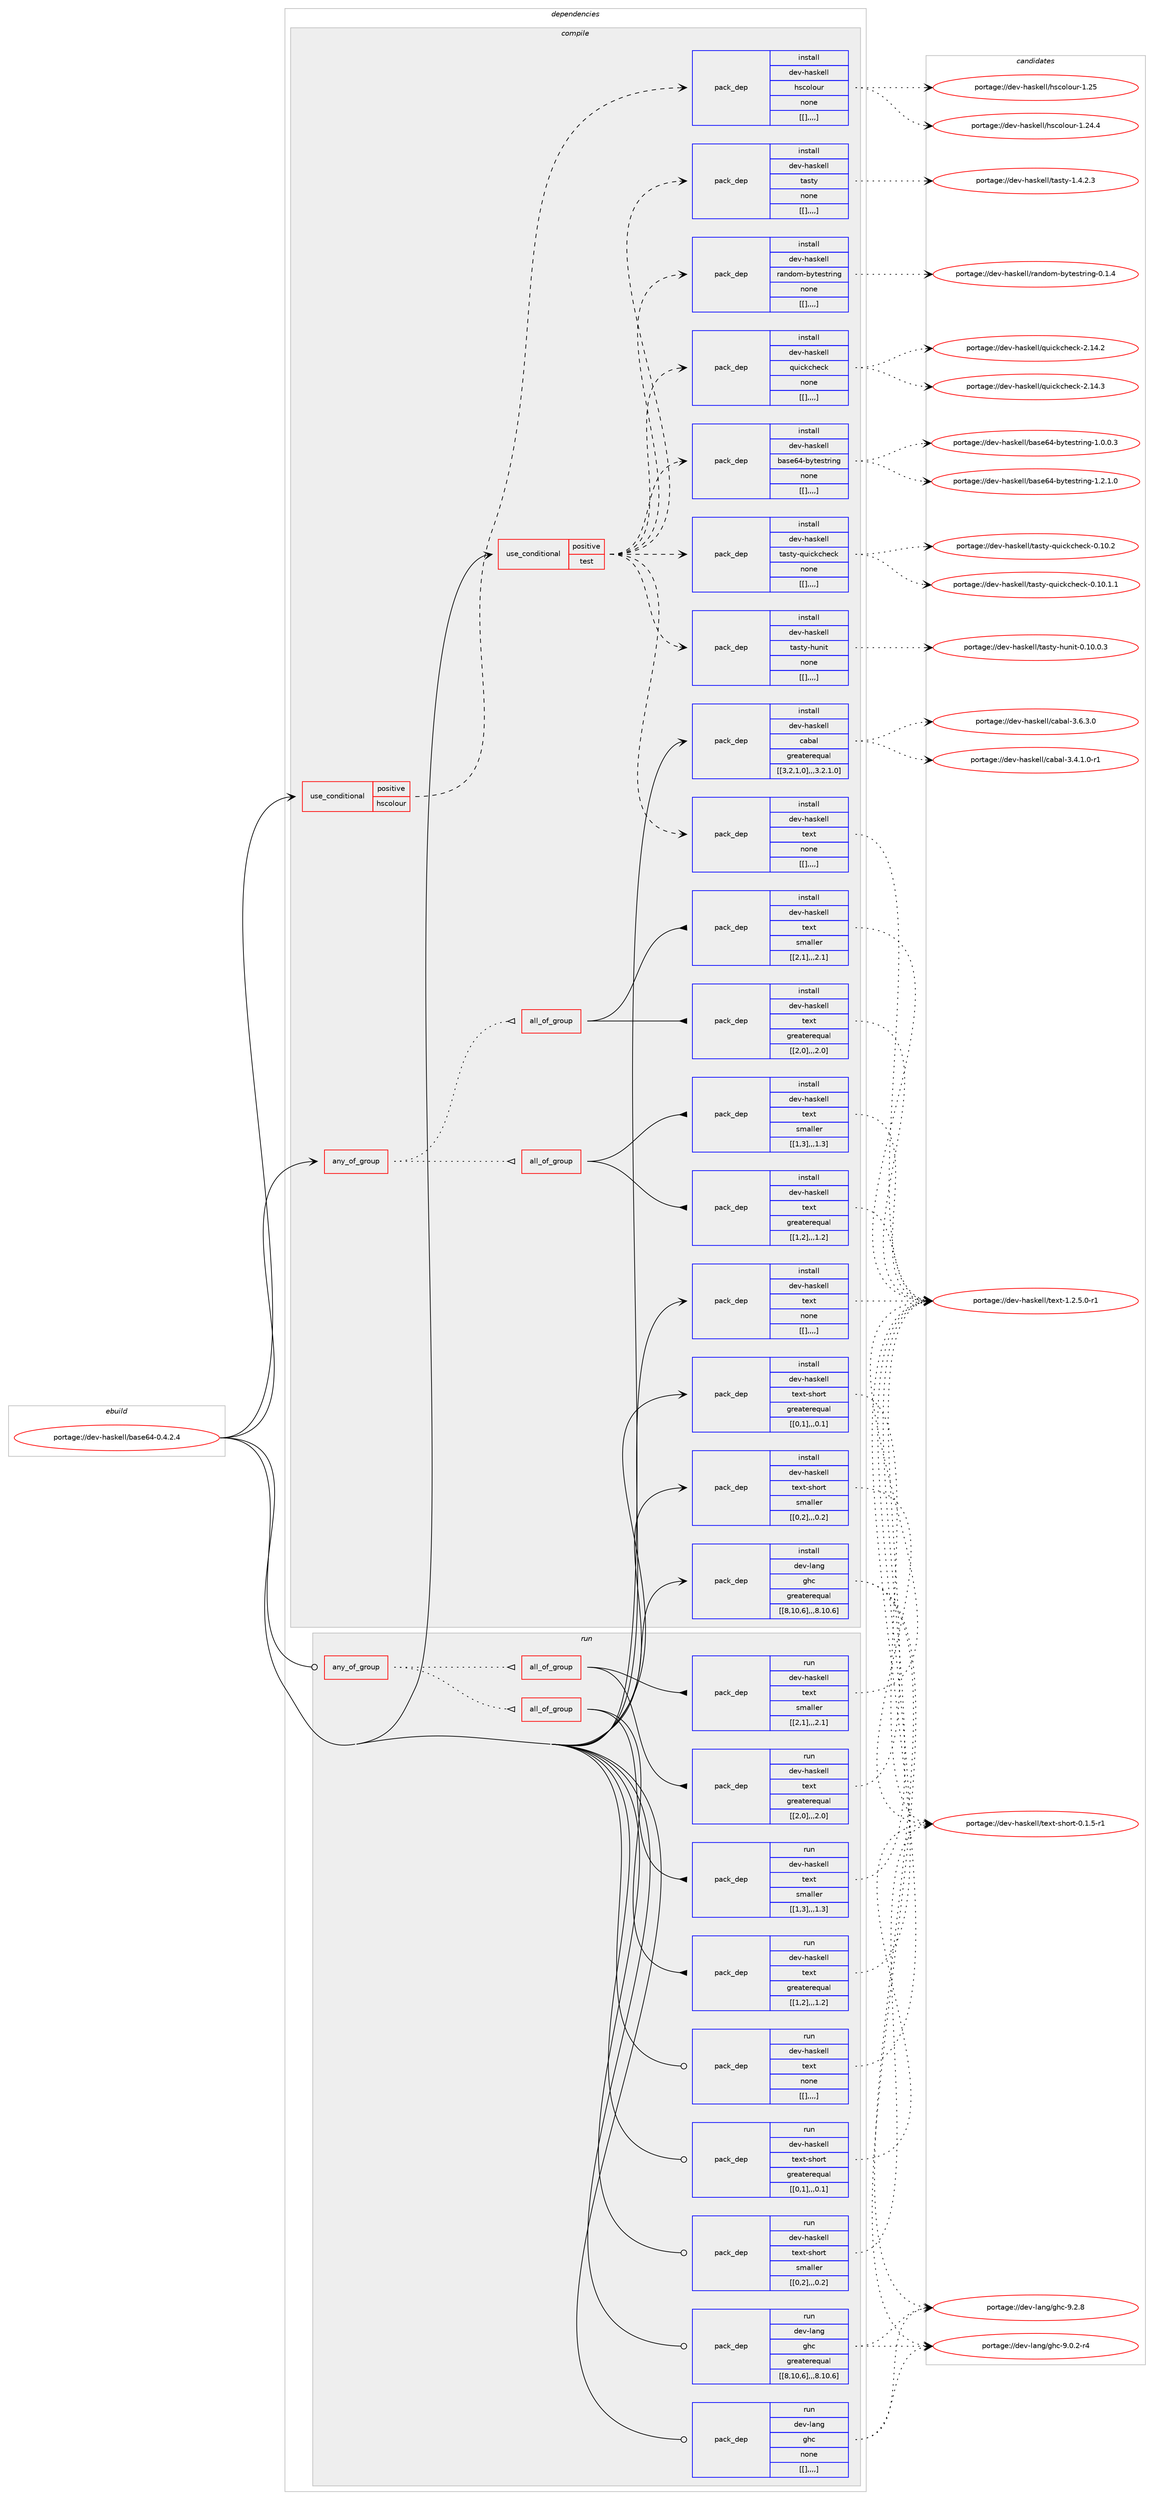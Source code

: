 digraph prolog {

# *************
# Graph options
# *************

newrank=true;
concentrate=true;
compound=true;
graph [rankdir=LR,fontname=Helvetica,fontsize=10,ranksep=1.5];#, ranksep=2.5, nodesep=0.2];
edge  [arrowhead=vee];
node  [fontname=Helvetica,fontsize=10];

# **********
# The ebuild
# **********

subgraph cluster_leftcol {
color=gray;
label=<<i>ebuild</i>>;
id [label="portage://dev-haskell/base64-0.4.2.4", color=red, width=4, href="../dev-haskell/base64-0.4.2.4.svg"];
}

# ****************
# The dependencies
# ****************

subgraph cluster_midcol {
color=gray;
label=<<i>dependencies</i>>;
subgraph cluster_compile {
fillcolor="#eeeeee";
style=filled;
label=<<i>compile</i>>;
subgraph any961 {
dependency80625 [label=<<TABLE BORDER="0" CELLBORDER="1" CELLSPACING="0" CELLPADDING="4"><TR><TD CELLPADDING="10">any_of_group</TD></TR></TABLE>>, shape=none, color=red];subgraph all84 {
dependency80676 [label=<<TABLE BORDER="0" CELLBORDER="1" CELLSPACING="0" CELLPADDING="4"><TR><TD CELLPADDING="10">all_of_group</TD></TR></TABLE>>, shape=none, color=red];subgraph pack57775 {
dependency80716 [label=<<TABLE BORDER="0" CELLBORDER="1" CELLSPACING="0" CELLPADDING="4" WIDTH="220"><TR><TD ROWSPAN="6" CELLPADDING="30">pack_dep</TD></TR><TR><TD WIDTH="110">install</TD></TR><TR><TD>dev-haskell</TD></TR><TR><TD>text</TD></TR><TR><TD>greaterequal</TD></TR><TR><TD>[[1,2],,,1.2]</TD></TR></TABLE>>, shape=none, color=blue];
}
dependency80676:e -> dependency80716:w [weight=20,style="solid",arrowhead="inv"];
subgraph pack57826 {
dependency80759 [label=<<TABLE BORDER="0" CELLBORDER="1" CELLSPACING="0" CELLPADDING="4" WIDTH="220"><TR><TD ROWSPAN="6" CELLPADDING="30">pack_dep</TD></TR><TR><TD WIDTH="110">install</TD></TR><TR><TD>dev-haskell</TD></TR><TR><TD>text</TD></TR><TR><TD>smaller</TD></TR><TR><TD>[[1,3],,,1.3]</TD></TR></TABLE>>, shape=none, color=blue];
}
dependency80676:e -> dependency80759:w [weight=20,style="solid",arrowhead="inv"];
}
dependency80625:e -> dependency80676:w [weight=20,style="dotted",arrowhead="oinv"];
subgraph all85 {
dependency80821 [label=<<TABLE BORDER="0" CELLBORDER="1" CELLSPACING="0" CELLPADDING="4"><TR><TD CELLPADDING="10">all_of_group</TD></TR></TABLE>>, shape=none, color=red];subgraph pack57875 {
dependency80839 [label=<<TABLE BORDER="0" CELLBORDER="1" CELLSPACING="0" CELLPADDING="4" WIDTH="220"><TR><TD ROWSPAN="6" CELLPADDING="30">pack_dep</TD></TR><TR><TD WIDTH="110">install</TD></TR><TR><TD>dev-haskell</TD></TR><TR><TD>text</TD></TR><TR><TD>greaterequal</TD></TR><TR><TD>[[2,0],,,2.0]</TD></TR></TABLE>>, shape=none, color=blue];
}
dependency80821:e -> dependency80839:w [weight=20,style="solid",arrowhead="inv"];
subgraph pack57912 {
dependency80863 [label=<<TABLE BORDER="0" CELLBORDER="1" CELLSPACING="0" CELLPADDING="4" WIDTH="220"><TR><TD ROWSPAN="6" CELLPADDING="30">pack_dep</TD></TR><TR><TD WIDTH="110">install</TD></TR><TR><TD>dev-haskell</TD></TR><TR><TD>text</TD></TR><TR><TD>smaller</TD></TR><TR><TD>[[2,1],,,2.1]</TD></TR></TABLE>>, shape=none, color=blue];
}
dependency80821:e -> dependency80863:w [weight=20,style="solid",arrowhead="inv"];
}
dependency80625:e -> dependency80821:w [weight=20,style="dotted",arrowhead="oinv"];
}
id:e -> dependency80625:w [weight=20,style="solid",arrowhead="vee"];
subgraph cond21932 {
dependency80911 [label=<<TABLE BORDER="0" CELLBORDER="1" CELLSPACING="0" CELLPADDING="4"><TR><TD ROWSPAN="3" CELLPADDING="10">use_conditional</TD></TR><TR><TD>positive</TD></TR><TR><TD>hscolour</TD></TR></TABLE>>, shape=none, color=red];
subgraph pack57949 {
dependency80953 [label=<<TABLE BORDER="0" CELLBORDER="1" CELLSPACING="0" CELLPADDING="4" WIDTH="220"><TR><TD ROWSPAN="6" CELLPADDING="30">pack_dep</TD></TR><TR><TD WIDTH="110">install</TD></TR><TR><TD>dev-haskell</TD></TR><TR><TD>hscolour</TD></TR><TR><TD>none</TD></TR><TR><TD>[[],,,,]</TD></TR></TABLE>>, shape=none, color=blue];
}
dependency80911:e -> dependency80953:w [weight=20,style="dashed",arrowhead="vee"];
}
id:e -> dependency80911:w [weight=20,style="solid",arrowhead="vee"];
subgraph cond21944 {
dependency80993 [label=<<TABLE BORDER="0" CELLBORDER="1" CELLSPACING="0" CELLPADDING="4"><TR><TD ROWSPAN="3" CELLPADDING="10">use_conditional</TD></TR><TR><TD>positive</TD></TR><TR><TD>test</TD></TR></TABLE>>, shape=none, color=red];
subgraph pack58041 {
dependency81019 [label=<<TABLE BORDER="0" CELLBORDER="1" CELLSPACING="0" CELLPADDING="4" WIDTH="220"><TR><TD ROWSPAN="6" CELLPADDING="30">pack_dep</TD></TR><TR><TD WIDTH="110">install</TD></TR><TR><TD>dev-haskell</TD></TR><TR><TD>base64-bytestring</TD></TR><TR><TD>none</TD></TR><TR><TD>[[],,,,]</TD></TR></TABLE>>, shape=none, color=blue];
}
dependency80993:e -> dependency81019:w [weight=20,style="dashed",arrowhead="vee"];
subgraph pack58046 {
dependency81024 [label=<<TABLE BORDER="0" CELLBORDER="1" CELLSPACING="0" CELLPADDING="4" WIDTH="220"><TR><TD ROWSPAN="6" CELLPADDING="30">pack_dep</TD></TR><TR><TD WIDTH="110">install</TD></TR><TR><TD>dev-haskell</TD></TR><TR><TD>quickcheck</TD></TR><TR><TD>none</TD></TR><TR><TD>[[],,,,]</TD></TR></TABLE>>, shape=none, color=blue];
}
dependency80993:e -> dependency81024:w [weight=20,style="dashed",arrowhead="vee"];
subgraph pack58048 {
dependency81026 [label=<<TABLE BORDER="0" CELLBORDER="1" CELLSPACING="0" CELLPADDING="4" WIDTH="220"><TR><TD ROWSPAN="6" CELLPADDING="30">pack_dep</TD></TR><TR><TD WIDTH="110">install</TD></TR><TR><TD>dev-haskell</TD></TR><TR><TD>random-bytestring</TD></TR><TR><TD>none</TD></TR><TR><TD>[[],,,,]</TD></TR></TABLE>>, shape=none, color=blue];
}
dependency80993:e -> dependency81026:w [weight=20,style="dashed",arrowhead="vee"];
subgraph pack58052 {
dependency81029 [label=<<TABLE BORDER="0" CELLBORDER="1" CELLSPACING="0" CELLPADDING="4" WIDTH="220"><TR><TD ROWSPAN="6" CELLPADDING="30">pack_dep</TD></TR><TR><TD WIDTH="110">install</TD></TR><TR><TD>dev-haskell</TD></TR><TR><TD>tasty</TD></TR><TR><TD>none</TD></TR><TR><TD>[[],,,,]</TD></TR></TABLE>>, shape=none, color=blue];
}
dependency80993:e -> dependency81029:w [weight=20,style="dashed",arrowhead="vee"];
subgraph pack58056 {
dependency81053 [label=<<TABLE BORDER="0" CELLBORDER="1" CELLSPACING="0" CELLPADDING="4" WIDTH="220"><TR><TD ROWSPAN="6" CELLPADDING="30">pack_dep</TD></TR><TR><TD WIDTH="110">install</TD></TR><TR><TD>dev-haskell</TD></TR><TR><TD>tasty-hunit</TD></TR><TR><TD>none</TD></TR><TR><TD>[[],,,,]</TD></TR></TABLE>>, shape=none, color=blue];
}
dependency80993:e -> dependency81053:w [weight=20,style="dashed",arrowhead="vee"];
subgraph pack58129 {
dependency81177 [label=<<TABLE BORDER="0" CELLBORDER="1" CELLSPACING="0" CELLPADDING="4" WIDTH="220"><TR><TD ROWSPAN="6" CELLPADDING="30">pack_dep</TD></TR><TR><TD WIDTH="110">install</TD></TR><TR><TD>dev-haskell</TD></TR><TR><TD>tasty-quickcheck</TD></TR><TR><TD>none</TD></TR><TR><TD>[[],,,,]</TD></TR></TABLE>>, shape=none, color=blue];
}
dependency80993:e -> dependency81177:w [weight=20,style="dashed",arrowhead="vee"];
subgraph pack58183 {
dependency81180 [label=<<TABLE BORDER="0" CELLBORDER="1" CELLSPACING="0" CELLPADDING="4" WIDTH="220"><TR><TD ROWSPAN="6" CELLPADDING="30">pack_dep</TD></TR><TR><TD WIDTH="110">install</TD></TR><TR><TD>dev-haskell</TD></TR><TR><TD>text</TD></TR><TR><TD>none</TD></TR><TR><TD>[[],,,,]</TD></TR></TABLE>>, shape=none, color=blue];
}
dependency80993:e -> dependency81180:w [weight=20,style="dashed",arrowhead="vee"];
}
id:e -> dependency80993:w [weight=20,style="solid",arrowhead="vee"];
subgraph pack58186 {
dependency81203 [label=<<TABLE BORDER="0" CELLBORDER="1" CELLSPACING="0" CELLPADDING="4" WIDTH="220"><TR><TD ROWSPAN="6" CELLPADDING="30">pack_dep</TD></TR><TR><TD WIDTH="110">install</TD></TR><TR><TD>dev-haskell</TD></TR><TR><TD>cabal</TD></TR><TR><TD>greaterequal</TD></TR><TR><TD>[[3,2,1,0],,,3.2.1.0]</TD></TR></TABLE>>, shape=none, color=blue];
}
id:e -> dependency81203:w [weight=20,style="solid",arrowhead="vee"];
subgraph pack58208 {
dependency81206 [label=<<TABLE BORDER="0" CELLBORDER="1" CELLSPACING="0" CELLPADDING="4" WIDTH="220"><TR><TD ROWSPAN="6" CELLPADDING="30">pack_dep</TD></TR><TR><TD WIDTH="110">install</TD></TR><TR><TD>dev-haskell</TD></TR><TR><TD>text</TD></TR><TR><TD>none</TD></TR><TR><TD>[[],,,,]</TD></TR></TABLE>>, shape=none, color=blue];
}
id:e -> dependency81206:w [weight=20,style="solid",arrowhead="vee"];
subgraph pack58240 {
dependency81308 [label=<<TABLE BORDER="0" CELLBORDER="1" CELLSPACING="0" CELLPADDING="4" WIDTH="220"><TR><TD ROWSPAN="6" CELLPADDING="30">pack_dep</TD></TR><TR><TD WIDTH="110">install</TD></TR><TR><TD>dev-haskell</TD></TR><TR><TD>text-short</TD></TR><TR><TD>greaterequal</TD></TR><TR><TD>[[0,1],,,0.1]</TD></TR></TABLE>>, shape=none, color=blue];
}
id:e -> dependency81308:w [weight=20,style="solid",arrowhead="vee"];
subgraph pack58298 {
dependency81328 [label=<<TABLE BORDER="0" CELLBORDER="1" CELLSPACING="0" CELLPADDING="4" WIDTH="220"><TR><TD ROWSPAN="6" CELLPADDING="30">pack_dep</TD></TR><TR><TD WIDTH="110">install</TD></TR><TR><TD>dev-haskell</TD></TR><TR><TD>text-short</TD></TR><TR><TD>smaller</TD></TR><TR><TD>[[0,2],,,0.2]</TD></TR></TABLE>>, shape=none, color=blue];
}
id:e -> dependency81328:w [weight=20,style="solid",arrowhead="vee"];
subgraph pack58316 {
dependency81373 [label=<<TABLE BORDER="0" CELLBORDER="1" CELLSPACING="0" CELLPADDING="4" WIDTH="220"><TR><TD ROWSPAN="6" CELLPADDING="30">pack_dep</TD></TR><TR><TD WIDTH="110">install</TD></TR><TR><TD>dev-lang</TD></TR><TR><TD>ghc</TD></TR><TR><TD>greaterequal</TD></TR><TR><TD>[[8,10,6],,,8.10.6]</TD></TR></TABLE>>, shape=none, color=blue];
}
id:e -> dependency81373:w [weight=20,style="solid",arrowhead="vee"];
}
subgraph cluster_compileandrun {
fillcolor="#eeeeee";
style=filled;
label=<<i>compile and run</i>>;
}
subgraph cluster_run {
fillcolor="#eeeeee";
style=filled;
label=<<i>run</i>>;
subgraph any963 {
dependency81451 [label=<<TABLE BORDER="0" CELLBORDER="1" CELLSPACING="0" CELLPADDING="4"><TR><TD CELLPADDING="10">any_of_group</TD></TR></TABLE>>, shape=none, color=red];subgraph all88 {
dependency81468 [label=<<TABLE BORDER="0" CELLBORDER="1" CELLSPACING="0" CELLPADDING="4"><TR><TD CELLPADDING="10">all_of_group</TD></TR></TABLE>>, shape=none, color=red];subgraph pack58452 {
dependency81486 [label=<<TABLE BORDER="0" CELLBORDER="1" CELLSPACING="0" CELLPADDING="4" WIDTH="220"><TR><TD ROWSPAN="6" CELLPADDING="30">pack_dep</TD></TR><TR><TD WIDTH="110">run</TD></TR><TR><TD>dev-haskell</TD></TR><TR><TD>text</TD></TR><TR><TD>greaterequal</TD></TR><TR><TD>[[1,2],,,1.2]</TD></TR></TABLE>>, shape=none, color=blue];
}
dependency81468:e -> dependency81486:w [weight=20,style="solid",arrowhead="inv"];
subgraph pack58457 {
dependency81507 [label=<<TABLE BORDER="0" CELLBORDER="1" CELLSPACING="0" CELLPADDING="4" WIDTH="220"><TR><TD ROWSPAN="6" CELLPADDING="30">pack_dep</TD></TR><TR><TD WIDTH="110">run</TD></TR><TR><TD>dev-haskell</TD></TR><TR><TD>text</TD></TR><TR><TD>smaller</TD></TR><TR><TD>[[1,3],,,1.3]</TD></TR></TABLE>>, shape=none, color=blue];
}
dependency81468:e -> dependency81507:w [weight=20,style="solid",arrowhead="inv"];
}
dependency81451:e -> dependency81468:w [weight=20,style="dotted",arrowhead="oinv"];
subgraph all89 {
dependency81530 [label=<<TABLE BORDER="0" CELLBORDER="1" CELLSPACING="0" CELLPADDING="4"><TR><TD CELLPADDING="10">all_of_group</TD></TR></TABLE>>, shape=none, color=red];subgraph pack58536 {
dependency81591 [label=<<TABLE BORDER="0" CELLBORDER="1" CELLSPACING="0" CELLPADDING="4" WIDTH="220"><TR><TD ROWSPAN="6" CELLPADDING="30">pack_dep</TD></TR><TR><TD WIDTH="110">run</TD></TR><TR><TD>dev-haskell</TD></TR><TR><TD>text</TD></TR><TR><TD>greaterequal</TD></TR><TR><TD>[[2,0],,,2.0]</TD></TR></TABLE>>, shape=none, color=blue];
}
dependency81530:e -> dependency81591:w [weight=20,style="solid",arrowhead="inv"];
subgraph pack58557 {
dependency81669 [label=<<TABLE BORDER="0" CELLBORDER="1" CELLSPACING="0" CELLPADDING="4" WIDTH="220"><TR><TD ROWSPAN="6" CELLPADDING="30">pack_dep</TD></TR><TR><TD WIDTH="110">run</TD></TR><TR><TD>dev-haskell</TD></TR><TR><TD>text</TD></TR><TR><TD>smaller</TD></TR><TR><TD>[[2,1],,,2.1]</TD></TR></TABLE>>, shape=none, color=blue];
}
dependency81530:e -> dependency81669:w [weight=20,style="solid",arrowhead="inv"];
}
dependency81451:e -> dependency81530:w [weight=20,style="dotted",arrowhead="oinv"];
}
id:e -> dependency81451:w [weight=20,style="solid",arrowhead="odot"];
subgraph pack58649 {
dependency81724 [label=<<TABLE BORDER="0" CELLBORDER="1" CELLSPACING="0" CELLPADDING="4" WIDTH="220"><TR><TD ROWSPAN="6" CELLPADDING="30">pack_dep</TD></TR><TR><TD WIDTH="110">run</TD></TR><TR><TD>dev-haskell</TD></TR><TR><TD>text</TD></TR><TR><TD>none</TD></TR><TR><TD>[[],,,,]</TD></TR></TABLE>>, shape=none, color=blue];
}
id:e -> dependency81724:w [weight=20,style="solid",arrowhead="odot"];
subgraph pack58668 {
dependency81730 [label=<<TABLE BORDER="0" CELLBORDER="1" CELLSPACING="0" CELLPADDING="4" WIDTH="220"><TR><TD ROWSPAN="6" CELLPADDING="30">pack_dep</TD></TR><TR><TD WIDTH="110">run</TD></TR><TR><TD>dev-haskell</TD></TR><TR><TD>text-short</TD></TR><TR><TD>greaterequal</TD></TR><TR><TD>[[0,1],,,0.1]</TD></TR></TABLE>>, shape=none, color=blue];
}
id:e -> dependency81730:w [weight=20,style="solid",arrowhead="odot"];
subgraph pack58671 {
dependency81827 [label=<<TABLE BORDER="0" CELLBORDER="1" CELLSPACING="0" CELLPADDING="4" WIDTH="220"><TR><TD ROWSPAN="6" CELLPADDING="30">pack_dep</TD></TR><TR><TD WIDTH="110">run</TD></TR><TR><TD>dev-haskell</TD></TR><TR><TD>text-short</TD></TR><TR><TD>smaller</TD></TR><TR><TD>[[0,2],,,0.2]</TD></TR></TABLE>>, shape=none, color=blue];
}
id:e -> dependency81827:w [weight=20,style="solid",arrowhead="odot"];
subgraph pack58757 {
dependency81832 [label=<<TABLE BORDER="0" CELLBORDER="1" CELLSPACING="0" CELLPADDING="4" WIDTH="220"><TR><TD ROWSPAN="6" CELLPADDING="30">pack_dep</TD></TR><TR><TD WIDTH="110">run</TD></TR><TR><TD>dev-lang</TD></TR><TR><TD>ghc</TD></TR><TR><TD>greaterequal</TD></TR><TR><TD>[[8,10,6],,,8.10.6]</TD></TR></TABLE>>, shape=none, color=blue];
}
id:e -> dependency81832:w [weight=20,style="solid",arrowhead="odot"];
subgraph pack58760 {
dependency81923 [label=<<TABLE BORDER="0" CELLBORDER="1" CELLSPACING="0" CELLPADDING="4" WIDTH="220"><TR><TD ROWSPAN="6" CELLPADDING="30">pack_dep</TD></TR><TR><TD WIDTH="110">run</TD></TR><TR><TD>dev-lang</TD></TR><TR><TD>ghc</TD></TR><TR><TD>none</TD></TR><TR><TD>[[],,,,]</TD></TR></TABLE>>, shape=none, color=blue];
}
id:e -> dependency81923:w [weight=20,style="solid",arrowhead="odot"];
}
}

# **************
# The candidates
# **************

subgraph cluster_choices {
rank=same;
color=gray;
label=<<i>candidates</i>>;

subgraph choice57988 {
color=black;
nodesep=1;
choice10010111845104971151071011081084711610112011645494650465346484511449 [label="portage://dev-haskell/text-1.2.5.0-r1", color=red, width=4,href="../dev-haskell/text-1.2.5.0-r1.svg"];
dependency80716:e -> choice10010111845104971151071011081084711610112011645494650465346484511449:w [style=dotted,weight="100"];
}
subgraph choice57990 {
color=black;
nodesep=1;
choice10010111845104971151071011081084711610112011645494650465346484511449 [label="portage://dev-haskell/text-1.2.5.0-r1", color=red, width=4,href="../dev-haskell/text-1.2.5.0-r1.svg"];
dependency80759:e -> choice10010111845104971151071011081084711610112011645494650465346484511449:w [style=dotted,weight="100"];
}
subgraph choice58021 {
color=black;
nodesep=1;
choice10010111845104971151071011081084711610112011645494650465346484511449 [label="portage://dev-haskell/text-1.2.5.0-r1", color=red, width=4,href="../dev-haskell/text-1.2.5.0-r1.svg"];
dependency80839:e -> choice10010111845104971151071011081084711610112011645494650465346484511449:w [style=dotted,weight="100"];
}
subgraph choice58061 {
color=black;
nodesep=1;
choice10010111845104971151071011081084711610112011645494650465346484511449 [label="portage://dev-haskell/text-1.2.5.0-r1", color=red, width=4,href="../dev-haskell/text-1.2.5.0-r1.svg"];
dependency80863:e -> choice10010111845104971151071011081084711610112011645494650465346484511449:w [style=dotted,weight="100"];
}
subgraph choice58086 {
color=black;
nodesep=1;
choice100101118451049711510710110810847104115991111081111171144549465053 [label="portage://dev-haskell/hscolour-1.25", color=red, width=4,href="../dev-haskell/hscolour-1.25.svg"];
choice1001011184510497115107101108108471041159911110811111711445494650524652 [label="portage://dev-haskell/hscolour-1.24.4", color=red, width=4,href="../dev-haskell/hscolour-1.24.4.svg"];
dependency80953:e -> choice100101118451049711510710110810847104115991111081111171144549465053:w [style=dotted,weight="100"];
dependency80953:e -> choice1001011184510497115107101108108471041159911110811111711445494650524652:w [style=dotted,weight="100"];
}
subgraph choice58092 {
color=black;
nodesep=1;
choice1001011184510497115107101108108479897115101545245981211161011151161141051101034549465046494648 [label="portage://dev-haskell/base64-bytestring-1.2.1.0", color=red, width=4,href="../dev-haskell/base64-bytestring-1.2.1.0.svg"];
choice1001011184510497115107101108108479897115101545245981211161011151161141051101034549464846484651 [label="portage://dev-haskell/base64-bytestring-1.0.0.3", color=red, width=4,href="../dev-haskell/base64-bytestring-1.0.0.3.svg"];
dependency81019:e -> choice1001011184510497115107101108108479897115101545245981211161011151161141051101034549465046494648:w [style=dotted,weight="100"];
dependency81019:e -> choice1001011184510497115107101108108479897115101545245981211161011151161141051101034549464846484651:w [style=dotted,weight="100"];
}
subgraph choice58094 {
color=black;
nodesep=1;
choice10010111845104971151071011081084711311710599107991041019910745504649524651 [label="portage://dev-haskell/quickcheck-2.14.3", color=red, width=4,href="../dev-haskell/quickcheck-2.14.3.svg"];
choice10010111845104971151071011081084711311710599107991041019910745504649524650 [label="portage://dev-haskell/quickcheck-2.14.2", color=red, width=4,href="../dev-haskell/quickcheck-2.14.2.svg"];
dependency81024:e -> choice10010111845104971151071011081084711311710599107991041019910745504649524651:w [style=dotted,weight="100"];
dependency81024:e -> choice10010111845104971151071011081084711311710599107991041019910745504649524650:w [style=dotted,weight="100"];
}
subgraph choice58126 {
color=black;
nodesep=1;
choice100101118451049711510710110810847114971101001111094598121116101115116114105110103454846494652 [label="portage://dev-haskell/random-bytestring-0.1.4", color=red, width=4,href="../dev-haskell/random-bytestring-0.1.4.svg"];
dependency81026:e -> choice100101118451049711510710110810847114971101001111094598121116101115116114105110103454846494652:w [style=dotted,weight="100"];
}
subgraph choice58130 {
color=black;
nodesep=1;
choice100101118451049711510710110810847116971151161214549465246504651 [label="portage://dev-haskell/tasty-1.4.2.3", color=red, width=4,href="../dev-haskell/tasty-1.4.2.3.svg"];
dependency81029:e -> choice100101118451049711510710110810847116971151161214549465246504651:w [style=dotted,weight="100"];
}
subgraph choice58170 {
color=black;
nodesep=1;
choice1001011184510497115107101108108471169711511612145104117110105116454846494846484651 [label="portage://dev-haskell/tasty-hunit-0.10.0.3", color=red, width=4,href="../dev-haskell/tasty-hunit-0.10.0.3.svg"];
dependency81053:e -> choice1001011184510497115107101108108471169711511612145104117110105116454846494846484651:w [style=dotted,weight="100"];
}
subgraph choice58195 {
color=black;
nodesep=1;
choice100101118451049711510710110810847116971151161214511311710599107991041019910745484649484650 [label="portage://dev-haskell/tasty-quickcheck-0.10.2", color=red, width=4,href="../dev-haskell/tasty-quickcheck-0.10.2.svg"];
choice1001011184510497115107101108108471169711511612145113117105991079910410199107454846494846494649 [label="portage://dev-haskell/tasty-quickcheck-0.10.1.1", color=red, width=4,href="../dev-haskell/tasty-quickcheck-0.10.1.1.svg"];
dependency81177:e -> choice100101118451049711510710110810847116971151161214511311710599107991041019910745484649484650:w [style=dotted,weight="100"];
dependency81177:e -> choice1001011184510497115107101108108471169711511612145113117105991079910410199107454846494846494649:w [style=dotted,weight="100"];
}
subgraph choice58219 {
color=black;
nodesep=1;
choice10010111845104971151071011081084711610112011645494650465346484511449 [label="portage://dev-haskell/text-1.2.5.0-r1", color=red, width=4,href="../dev-haskell/text-1.2.5.0-r1.svg"];
dependency81180:e -> choice10010111845104971151071011081084711610112011645494650465346484511449:w [style=dotted,weight="100"];
}
subgraph choice58224 {
color=black;
nodesep=1;
choice100101118451049711510710110810847999798971084551465446514648 [label="portage://dev-haskell/cabal-3.6.3.0", color=red, width=4,href="../dev-haskell/cabal-3.6.3.0.svg"];
choice1001011184510497115107101108108479997989710845514652464946484511449 [label="portage://dev-haskell/cabal-3.4.1.0-r1", color=red, width=4,href="../dev-haskell/cabal-3.4.1.0-r1.svg"];
dependency81203:e -> choice100101118451049711510710110810847999798971084551465446514648:w [style=dotted,weight="100"];
dependency81203:e -> choice1001011184510497115107101108108479997989710845514652464946484511449:w [style=dotted,weight="100"];
}
subgraph choice58226 {
color=black;
nodesep=1;
choice10010111845104971151071011081084711610112011645494650465346484511449 [label="portage://dev-haskell/text-1.2.5.0-r1", color=red, width=4,href="../dev-haskell/text-1.2.5.0-r1.svg"];
dependency81206:e -> choice10010111845104971151071011081084711610112011645494650465346484511449:w [style=dotted,weight="100"];
}
subgraph choice58227 {
color=black;
nodesep=1;
choice100101118451049711510710110810847116101120116451151041111141164548464946534511449 [label="portage://dev-haskell/text-short-0.1.5-r1", color=red, width=4,href="../dev-haskell/text-short-0.1.5-r1.svg"];
dependency81308:e -> choice100101118451049711510710110810847116101120116451151041111141164548464946534511449:w [style=dotted,weight="100"];
}
subgraph choice58253 {
color=black;
nodesep=1;
choice100101118451049711510710110810847116101120116451151041111141164548464946534511449 [label="portage://dev-haskell/text-short-0.1.5-r1", color=red, width=4,href="../dev-haskell/text-short-0.1.5-r1.svg"];
dependency81328:e -> choice100101118451049711510710110810847116101120116451151041111141164548464946534511449:w [style=dotted,weight="100"];
}
subgraph choice58263 {
color=black;
nodesep=1;
choice10010111845108971101034710310499455746504656 [label="portage://dev-lang/ghc-9.2.8", color=red, width=4,href="../dev-lang/ghc-9.2.8.svg"];
choice100101118451089711010347103104994557464846504511452 [label="portage://dev-lang/ghc-9.0.2-r4", color=red, width=4,href="../dev-lang/ghc-9.0.2-r4.svg"];
dependency81373:e -> choice10010111845108971101034710310499455746504656:w [style=dotted,weight="100"];
dependency81373:e -> choice100101118451089711010347103104994557464846504511452:w [style=dotted,weight="100"];
}
subgraph choice58277 {
color=black;
nodesep=1;
choice10010111845104971151071011081084711610112011645494650465346484511449 [label="portage://dev-haskell/text-1.2.5.0-r1", color=red, width=4,href="../dev-haskell/text-1.2.5.0-r1.svg"];
dependency81486:e -> choice10010111845104971151071011081084711610112011645494650465346484511449:w [style=dotted,weight="100"];
}
subgraph choice58294 {
color=black;
nodesep=1;
choice10010111845104971151071011081084711610112011645494650465346484511449 [label="portage://dev-haskell/text-1.2.5.0-r1", color=red, width=4,href="../dev-haskell/text-1.2.5.0-r1.svg"];
dependency81507:e -> choice10010111845104971151071011081084711610112011645494650465346484511449:w [style=dotted,weight="100"];
}
subgraph choice58309 {
color=black;
nodesep=1;
choice10010111845104971151071011081084711610112011645494650465346484511449 [label="portage://dev-haskell/text-1.2.5.0-r1", color=red, width=4,href="../dev-haskell/text-1.2.5.0-r1.svg"];
dependency81591:e -> choice10010111845104971151071011081084711610112011645494650465346484511449:w [style=dotted,weight="100"];
}
subgraph choice58351 {
color=black;
nodesep=1;
choice10010111845104971151071011081084711610112011645494650465346484511449 [label="portage://dev-haskell/text-1.2.5.0-r1", color=red, width=4,href="../dev-haskell/text-1.2.5.0-r1.svg"];
dependency81669:e -> choice10010111845104971151071011081084711610112011645494650465346484511449:w [style=dotted,weight="100"];
}
subgraph choice58352 {
color=black;
nodesep=1;
choice10010111845104971151071011081084711610112011645494650465346484511449 [label="portage://dev-haskell/text-1.2.5.0-r1", color=red, width=4,href="../dev-haskell/text-1.2.5.0-r1.svg"];
dependency81724:e -> choice10010111845104971151071011081084711610112011645494650465346484511449:w [style=dotted,weight="100"];
}
subgraph choice58355 {
color=black;
nodesep=1;
choice100101118451049711510710110810847116101120116451151041111141164548464946534511449 [label="portage://dev-haskell/text-short-0.1.5-r1", color=red, width=4,href="../dev-haskell/text-short-0.1.5-r1.svg"];
dependency81730:e -> choice100101118451049711510710110810847116101120116451151041111141164548464946534511449:w [style=dotted,weight="100"];
}
subgraph choice58356 {
color=black;
nodesep=1;
choice100101118451049711510710110810847116101120116451151041111141164548464946534511449 [label="portage://dev-haskell/text-short-0.1.5-r1", color=red, width=4,href="../dev-haskell/text-short-0.1.5-r1.svg"];
dependency81827:e -> choice100101118451049711510710110810847116101120116451151041111141164548464946534511449:w [style=dotted,weight="100"];
}
subgraph choice58403 {
color=black;
nodesep=1;
choice10010111845108971101034710310499455746504656 [label="portage://dev-lang/ghc-9.2.8", color=red, width=4,href="../dev-lang/ghc-9.2.8.svg"];
choice100101118451089711010347103104994557464846504511452 [label="portage://dev-lang/ghc-9.0.2-r4", color=red, width=4,href="../dev-lang/ghc-9.0.2-r4.svg"];
dependency81832:e -> choice10010111845108971101034710310499455746504656:w [style=dotted,weight="100"];
dependency81832:e -> choice100101118451089711010347103104994557464846504511452:w [style=dotted,weight="100"];
}
subgraph choice58405 {
color=black;
nodesep=1;
choice10010111845108971101034710310499455746504656 [label="portage://dev-lang/ghc-9.2.8", color=red, width=4,href="../dev-lang/ghc-9.2.8.svg"];
choice100101118451089711010347103104994557464846504511452 [label="portage://dev-lang/ghc-9.0.2-r4", color=red, width=4,href="../dev-lang/ghc-9.0.2-r4.svg"];
dependency81923:e -> choice10010111845108971101034710310499455746504656:w [style=dotted,weight="100"];
dependency81923:e -> choice100101118451089711010347103104994557464846504511452:w [style=dotted,weight="100"];
}
}

}
